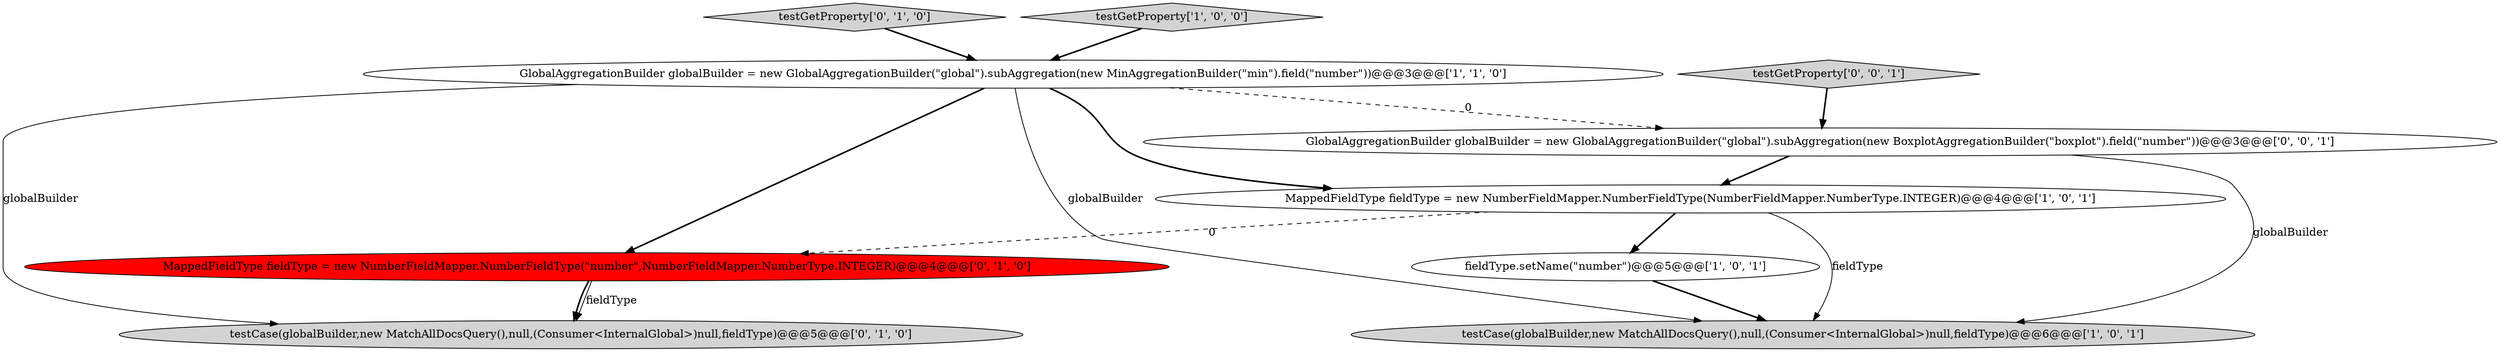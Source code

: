 digraph {
6 [style = filled, label = "MappedFieldType fieldType = new NumberFieldMapper.NumberFieldType(\"number\",NumberFieldMapper.NumberType.INTEGER)@@@4@@@['0', '1', '0']", fillcolor = red, shape = ellipse image = "AAA1AAABBB2BBB"];
4 [style = filled, label = "testCase(globalBuilder,new MatchAllDocsQuery(),null,(Consumer<InternalGlobal>)null,fieldType)@@@6@@@['1', '0', '1']", fillcolor = lightgray, shape = ellipse image = "AAA0AAABBB1BBB"];
0 [style = filled, label = "MappedFieldType fieldType = new NumberFieldMapper.NumberFieldType(NumberFieldMapper.NumberType.INTEGER)@@@4@@@['1', '0', '1']", fillcolor = white, shape = ellipse image = "AAA0AAABBB1BBB"];
7 [style = filled, label = "testGetProperty['0', '1', '0']", fillcolor = lightgray, shape = diamond image = "AAA0AAABBB2BBB"];
9 [style = filled, label = "GlobalAggregationBuilder globalBuilder = new GlobalAggregationBuilder(\"global\").subAggregation(new BoxplotAggregationBuilder(\"boxplot\").field(\"number\"))@@@3@@@['0', '0', '1']", fillcolor = white, shape = ellipse image = "AAA0AAABBB3BBB"];
5 [style = filled, label = "testCase(globalBuilder,new MatchAllDocsQuery(),null,(Consumer<InternalGlobal>)null,fieldType)@@@5@@@['0', '1', '0']", fillcolor = lightgray, shape = ellipse image = "AAA0AAABBB2BBB"];
8 [style = filled, label = "testGetProperty['0', '0', '1']", fillcolor = lightgray, shape = diamond image = "AAA0AAABBB3BBB"];
3 [style = filled, label = "fieldType.setName(\"number\")@@@5@@@['1', '0', '1']", fillcolor = white, shape = ellipse image = "AAA0AAABBB1BBB"];
1 [style = filled, label = "GlobalAggregationBuilder globalBuilder = new GlobalAggregationBuilder(\"global\").subAggregation(new MinAggregationBuilder(\"min\").field(\"number\"))@@@3@@@['1', '1', '0']", fillcolor = white, shape = ellipse image = "AAA0AAABBB1BBB"];
2 [style = filled, label = "testGetProperty['1', '0', '0']", fillcolor = lightgray, shape = diamond image = "AAA0AAABBB1BBB"];
0->3 [style = bold, label=""];
1->5 [style = solid, label="globalBuilder"];
6->5 [style = bold, label=""];
1->9 [style = dashed, label="0"];
1->6 [style = bold, label=""];
7->1 [style = bold, label=""];
1->0 [style = bold, label=""];
1->4 [style = solid, label="globalBuilder"];
9->0 [style = bold, label=""];
0->6 [style = dashed, label="0"];
9->4 [style = solid, label="globalBuilder"];
3->4 [style = bold, label=""];
2->1 [style = bold, label=""];
0->4 [style = solid, label="fieldType"];
6->5 [style = solid, label="fieldType"];
8->9 [style = bold, label=""];
}
